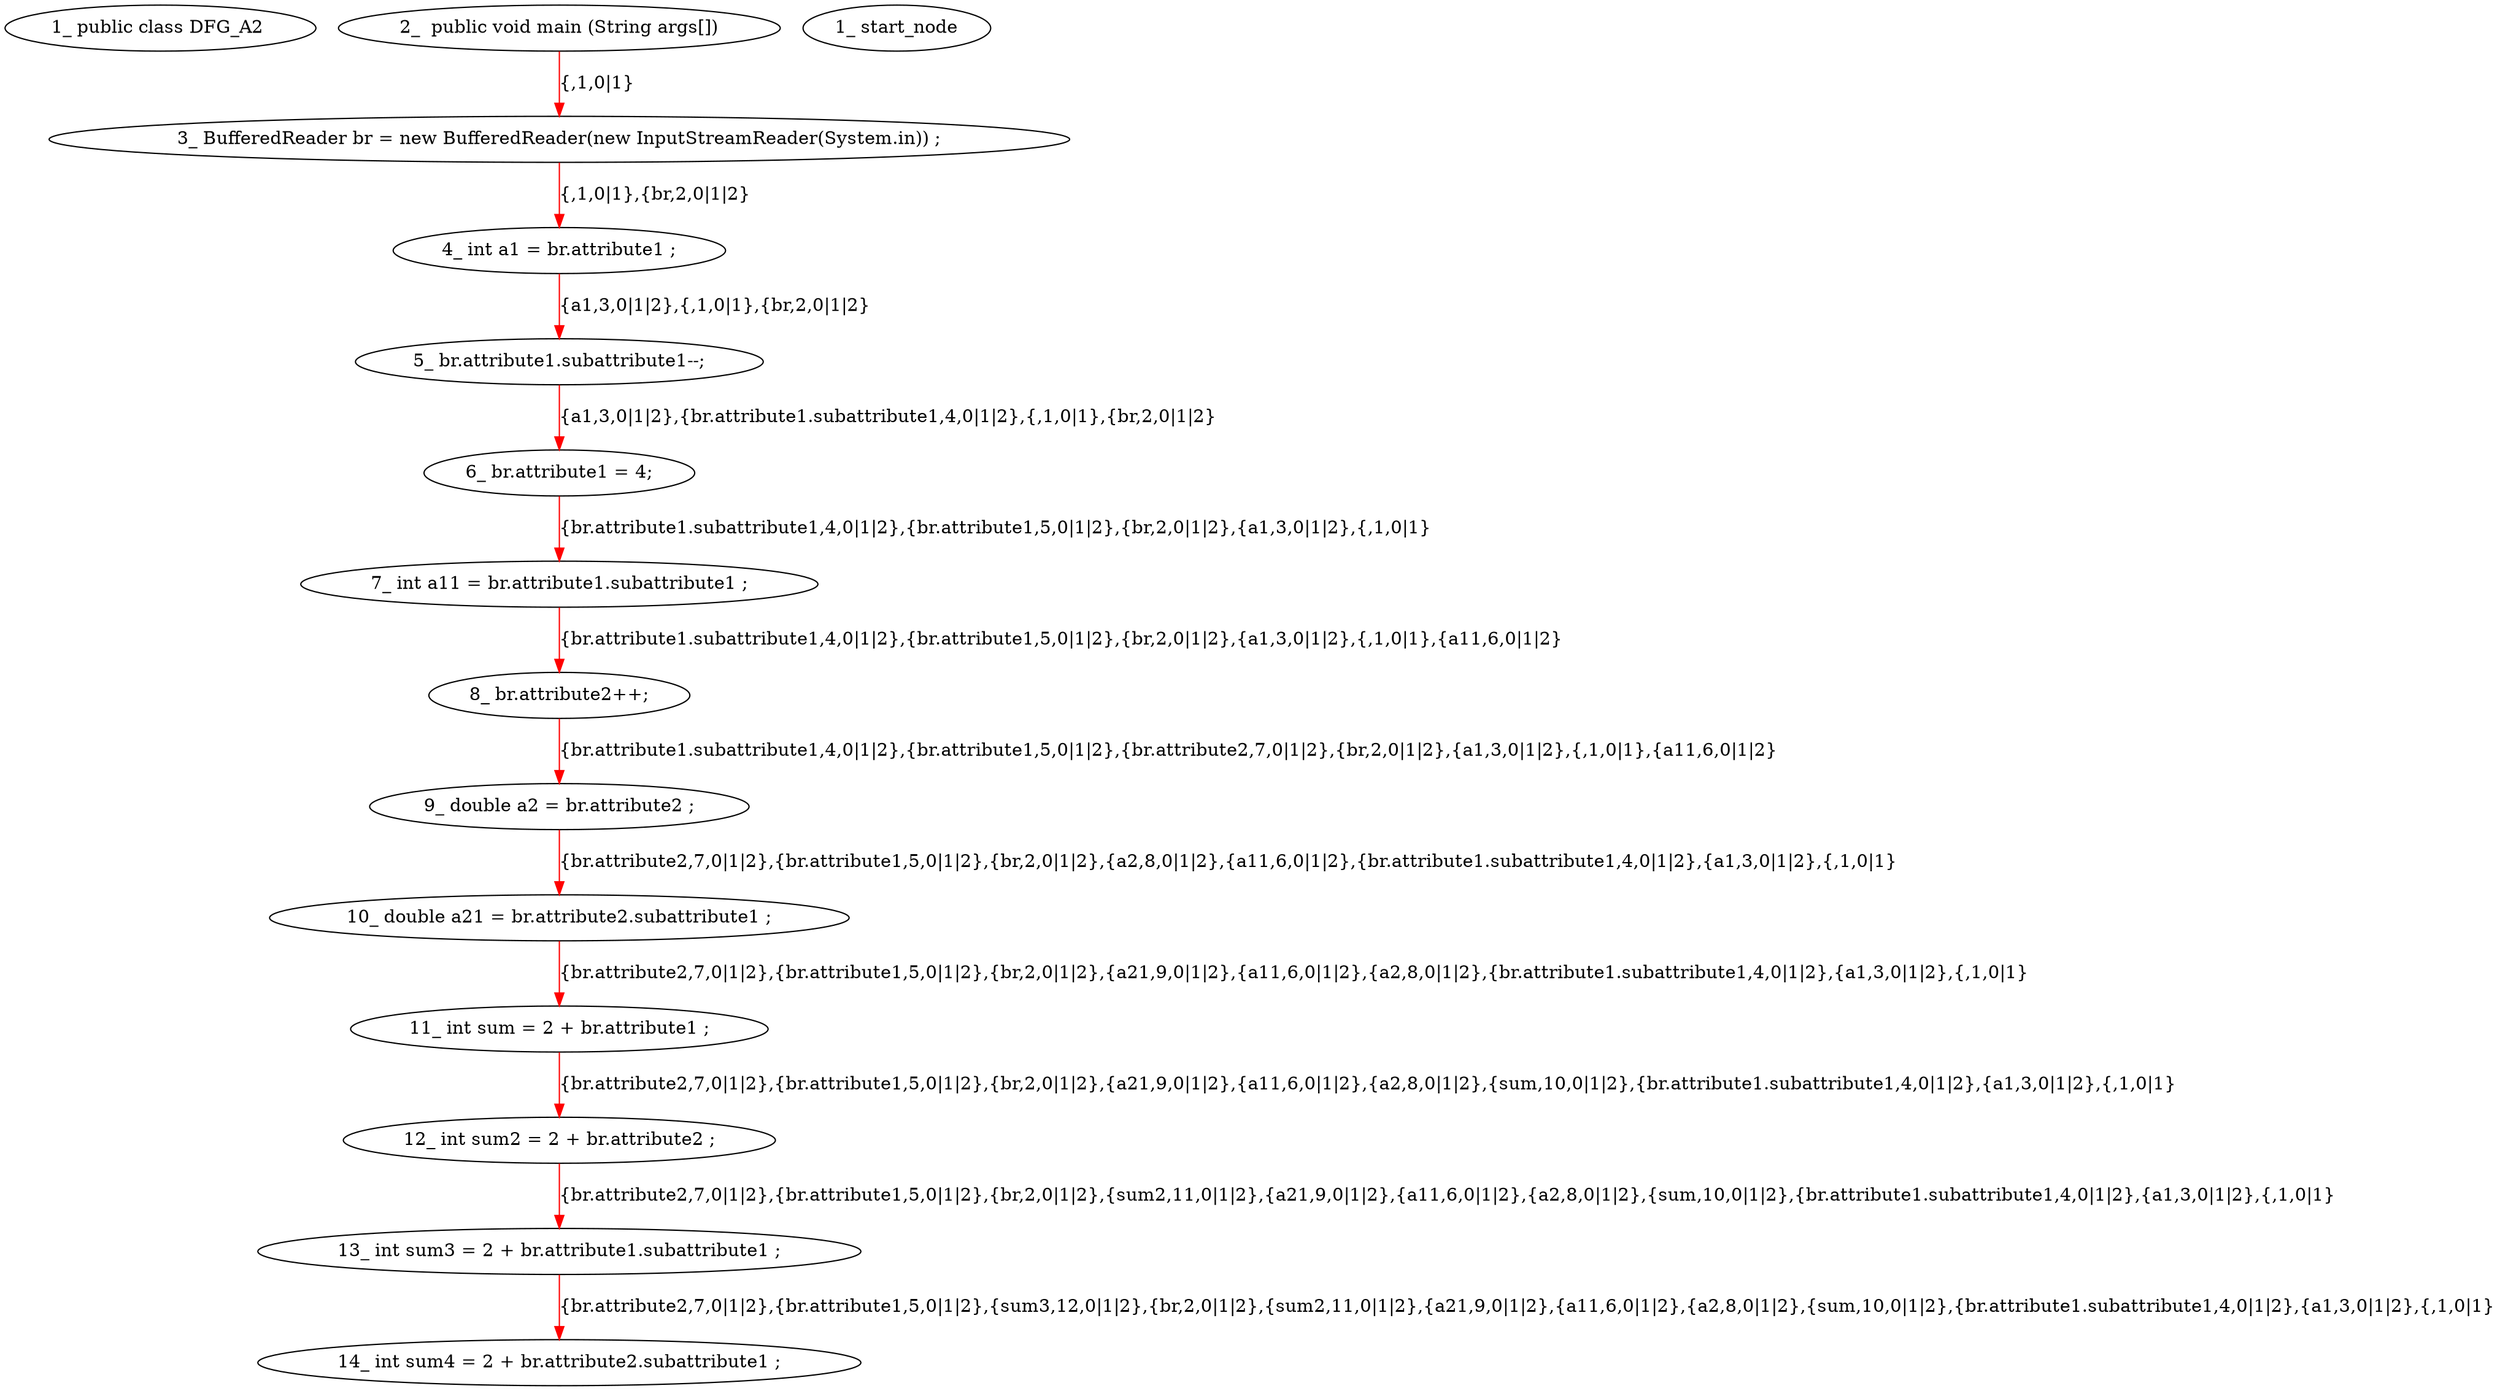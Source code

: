 digraph  {
6 [label="1_\ public\ class\ DFG_A2\ ", type_label=class_declaration];
10 [label="2_\ \ public\ void\ main\ \(String\ args\[\]\)", type_label=method_declaration];
23 [label="3_\ BufferedReader\ br\ =\ new\ BufferedReader\(new\ InputStreamReader\(System\.in\)\)\ ;", type_label=local_declaration];
40 [label="4_\ int\ a1\ =\ br\.attribute1\ ;", type_label=local_declaration];
49 [label="5_\ br\.attribute1\.subattribute1\-\-;", type_label=expression_statement];
56 [label="6_\ br\.attribute1\ =\ 4;", type_label=expression_statement];
63 [label="7_\ int\ a11\ =\ br\.attribute1\.subattribute1\ ;", type_label=local_declaration];
74 [label="8_\ br\.attribute2\+\+;", type_label=expression_statement];
79 [label="9_\ double\ a2\ =\ br\.attribute2\ ;", type_label=local_declaration];
88 [label="10_\ double\ a21\ =\ br\.attribute2\.subattribute1\ ;", type_label=local_declaration];
99 [label="11_\ int\ sum\ =\ 2\ \+\ br\.attribute1\ ;", type_label=local_declaration];
110 [label="12_\ int\ sum2\ =\ 2\ \+\ br\.attribute2\ ;", type_label=local_declaration];
121 [label="13_\ int\ sum3\ =\ 2\ \+\ br\.attribute1\.subattribute1\ ;", type_label=local_declaration];
134 [label="14_\ int\ sum4\ =\ 2\ \+\ br\.attribute2\.subattribute1\ ;", type_label=local_declaration];
1 [label="1_\ start_node", type_label=start];
10 -> 23  [color=red, controlflow_type=first_next_line, edge_type=CFG_edge, key=0, label="{,1,0|1}"];
23 -> 40  [color=red, controlflow_type="next_line 1", edge_type=CFG_edge, key=0, label="{,1,0|1},{br,2,0|1|2}"];
40 -> 49  [color=red, controlflow_type="next_line 1", edge_type=CFG_edge, key=0, label="{a1,3,0|1|2},{,1,0|1},{br,2,0|1|2}"];
49 -> 56  [color=red, controlflow_type="next_line 1", edge_type=CFG_edge, key=0, label="{a1,3,0|1|2},{br.attribute1.subattribute1,4,0|1|2},{,1,0|1},{br,2,0|1|2}"];
56 -> 63  [color=red, controlflow_type="next_line 1", edge_type=CFG_edge, key=0, label="{br.attribute1.subattribute1,4,0|1|2},{br.attribute1,5,0|1|2},{br,2,0|1|2},{a1,3,0|1|2},{,1,0|1}"];
63 -> 74  [color=red, controlflow_type="next_line 1", edge_type=CFG_edge, key=0, label="{br.attribute1.subattribute1,4,0|1|2},{br.attribute1,5,0|1|2},{br,2,0|1|2},{a1,3,0|1|2},{,1,0|1},{a11,6,0|1|2}"];
74 -> 79  [color=red, controlflow_type="next_line 1", edge_type=CFG_edge, key=0, label="{br.attribute1.subattribute1,4,0|1|2},{br.attribute1,5,0|1|2},{br.attribute2,7,0|1|2},{br,2,0|1|2},{a1,3,0|1|2},{,1,0|1},{a11,6,0|1|2}"];
79 -> 88  [color=red, controlflow_type="next_line 1", edge_type=CFG_edge, key=0, label="{br.attribute2,7,0|1|2},{br.attribute1,5,0|1|2},{br,2,0|1|2},{a2,8,0|1|2},{a11,6,0|1|2},{br.attribute1.subattribute1,4,0|1|2},{a1,3,0|1|2},{,1,0|1}"];
88 -> 99  [color=red, controlflow_type="next_line 1", edge_type=CFG_edge, key=0, label="{br.attribute2,7,0|1|2},{br.attribute1,5,0|1|2},{br,2,0|1|2},{a21,9,0|1|2},{a11,6,0|1|2},{a2,8,0|1|2},{br.attribute1.subattribute1,4,0|1|2},{a1,3,0|1|2},{,1,0|1}"];
99 -> 110  [color=red, controlflow_type="next_line 1", edge_type=CFG_edge, key=0, label="{br.attribute2,7,0|1|2},{br.attribute1,5,0|1|2},{br,2,0|1|2},{a21,9,0|1|2},{a11,6,0|1|2},{a2,8,0|1|2},{sum,10,0|1|2},{br.attribute1.subattribute1,4,0|1|2},{a1,3,0|1|2},{,1,0|1}"];
110 -> 121  [color=red, controlflow_type="next_line 1", edge_type=CFG_edge, key=0, label="{br.attribute2,7,0|1|2},{br.attribute1,5,0|1|2},{br,2,0|1|2},{sum2,11,0|1|2},{a21,9,0|1|2},{a11,6,0|1|2},{a2,8,0|1|2},{sum,10,0|1|2},{br.attribute1.subattribute1,4,0|1|2},{a1,3,0|1|2},{,1,0|1}"];
121 -> 134  [color=red, controlflow_type="next_line 1", edge_type=CFG_edge, key=0, label="{br.attribute2,7,0|1|2},{br.attribute1,5,0|1|2},{sum3,12,0|1|2},{br,2,0|1|2},{sum2,11,0|1|2},{a21,9,0|1|2},{a11,6,0|1|2},{a2,8,0|1|2},{sum,10,0|1|2},{br.attribute1.subattribute1,4,0|1|2},{a1,3,0|1|2},{,1,0|1}"];
}
